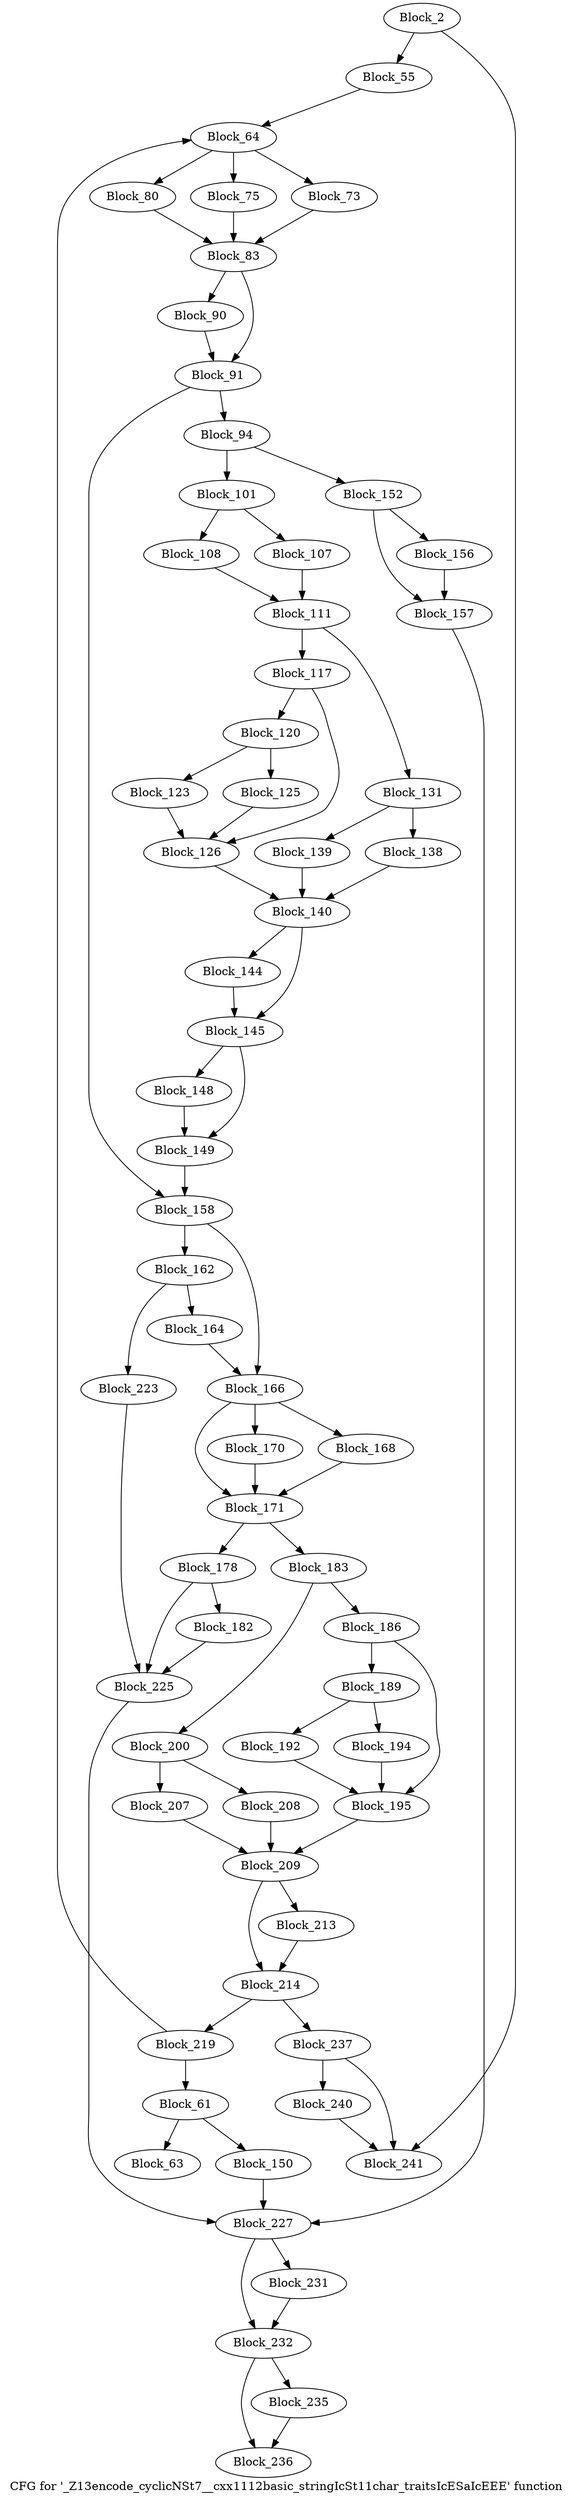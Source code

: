 digraph "CFG for '_Z13encode_cyclicNSt7__cxx1112basic_stringIcSt11char_traitsIcESaIcEEE' function" {
	label="CFG for '_Z13encode_cyclicNSt7__cxx1112basic_stringIcSt11char_traitsIcESaIcEEE' function";

	block_2 [label="Block_2"];
	block_2:s0 -> block_55;
	block_2:s1 -> block_241;
	block_55 [label="Block_55"];
	block_55 -> block_64;
	block_61 [label="Block_61"];
	block_61 -> block_63;
	block_61 -> block_150;
	block_63 [label="Block_63"];
	block_64 [label="Block_64"];
	block_64:s0 -> block_80;
	block_64:s1 -> block_75;
	block_64:s2 -> block_73;
	block_73 [label="Block_73"];
	block_73 -> block_83;
	block_75 [label="Block_75"];
	block_75 -> block_83;
	block_80 [label="Block_80"];
	block_80 -> block_83;
	block_83 [label="Block_83"];
	block_83:s0 -> block_91;
	block_83:s1 -> block_90;
	block_90 [label="Block_90"];
	block_90 -> block_91;
	block_91 [label="Block_91"];
	block_91:s0 -> block_94;
	block_91:s1 -> block_158;
	block_94 [label="Block_94"];
	block_94 -> block_101;
	block_94 -> block_152;
	block_101 [label="Block_101"];
	block_101:s0 -> block_107;
	block_101:s1 -> block_108;
	block_107 [label="Block_107"];
	block_107 -> block_111;
	block_108 [label="Block_108"];
	block_108 -> block_111;
	block_111 [label="Block_111"];
	block_111:s0 -> block_117;
	block_111:s1 -> block_131;
	block_117 [label="Block_117"];
	block_117:s0 -> block_126;
	block_117:s1 -> block_120;
	block_120 [label="Block_120"];
	block_120:s0 -> block_123;
	block_120:s1 -> block_125;
	block_123 [label="Block_123"];
	block_123 -> block_126;
	block_125 [label="Block_125"];
	block_125 -> block_126;
	block_126 [label="Block_126"];
	block_126 -> block_140;
	block_131 [label="Block_131"];
	block_131:s0 -> block_139;
	block_131:s1 -> block_138;
	block_138 [label="Block_138"];
	block_138 -> block_140;
	block_139 [label="Block_139"];
	block_139 -> block_140;
	block_140 [label="Block_140"];
	block_140:s0 -> block_145;
	block_140:s1 -> block_144;
	block_144 [label="Block_144"];
	block_144 -> block_145;
	block_145 [label="Block_145"];
	block_145:s0 -> block_149;
	block_145:s1 -> block_148;
	block_148 [label="Block_148"];
	block_148 -> block_149;
	block_149 [label="Block_149"];
	block_149 -> block_158;
	block_150 [label="Block_150"];
	block_150 -> block_227;
	block_152 [label="Block_152"];
	block_152:s0 -> block_157;
	block_152:s1 -> block_156;
	block_156 [label="Block_156"];
	block_156 -> block_157;
	block_157 [label="Block_157"];
	block_157 -> block_227;
	block_158 [label="Block_158"];
	block_158:s0 -> block_162;
	block_158:s1 -> block_166;
	block_162 [label="Block_162"];
	block_162 -> block_164;
	block_162 -> block_223;
	block_164 [label="Block_164"];
	block_164 -> block_166;
	block_166 [label="Block_166"];
	block_166:s0 -> block_170;
	block_166:s1 -> block_168;
	block_166:s2 -> block_171;
	block_168 [label="Block_168"];
	block_168 -> block_171;
	block_170 [label="Block_170"];
	block_170 -> block_171;
	block_171 [label="Block_171"];
	block_171 -> block_183;
	block_171 -> block_178;
	block_178 [label="Block_178"];
	block_178:s0 -> block_225;
	block_178:s1 -> block_182;
	block_182 [label="Block_182"];
	block_182 -> block_225;
	block_183 [label="Block_183"];
	block_183:s0 -> block_186;
	block_183:s1 -> block_200;
	block_186 [label="Block_186"];
	block_186:s0 -> block_195;
	block_186:s1 -> block_189;
	block_189 [label="Block_189"];
	block_189:s0 -> block_192;
	block_189:s1 -> block_194;
	block_192 [label="Block_192"];
	block_192 -> block_195;
	block_194 [label="Block_194"];
	block_194 -> block_195;
	block_195 [label="Block_195"];
	block_195 -> block_209;
	block_200 [label="Block_200"];
	block_200:s0 -> block_208;
	block_200:s1 -> block_207;
	block_207 [label="Block_207"];
	block_207 -> block_209;
	block_208 [label="Block_208"];
	block_208 -> block_209;
	block_209 [label="Block_209"];
	block_209:s0 -> block_214;
	block_209:s1 -> block_213;
	block_213 [label="Block_213"];
	block_213 -> block_214;
	block_214 [label="Block_214"];
	block_214:s0 -> block_219;
	block_214:s1 -> block_237;
	block_219 [label="Block_219"];
	block_219:s0 -> block_61;
	block_219:s1 -> block_64;
	block_223 [label="Block_223"];
	block_223 -> block_225;
	block_225 [label="Block_225"];
	block_225 -> block_227;
	block_227 [label="Block_227"];
	block_227:s0 -> block_232;
	block_227:s1 -> block_231;
	block_231 [label="Block_231"];
	block_231 -> block_232;
	block_232 [label="Block_232"];
	block_232:s0 -> block_236;
	block_232:s1 -> block_235;
	block_235 [label="Block_235"];
	block_235 -> block_236;
	block_236 [label="Block_236"];
	block_237 [label="Block_237"];
	block_237:s0 -> block_241;
	block_237:s1 -> block_240;
	block_240 [label="Block_240"];
	block_240 -> block_241;
	block_241 [label="Block_241"];
}
